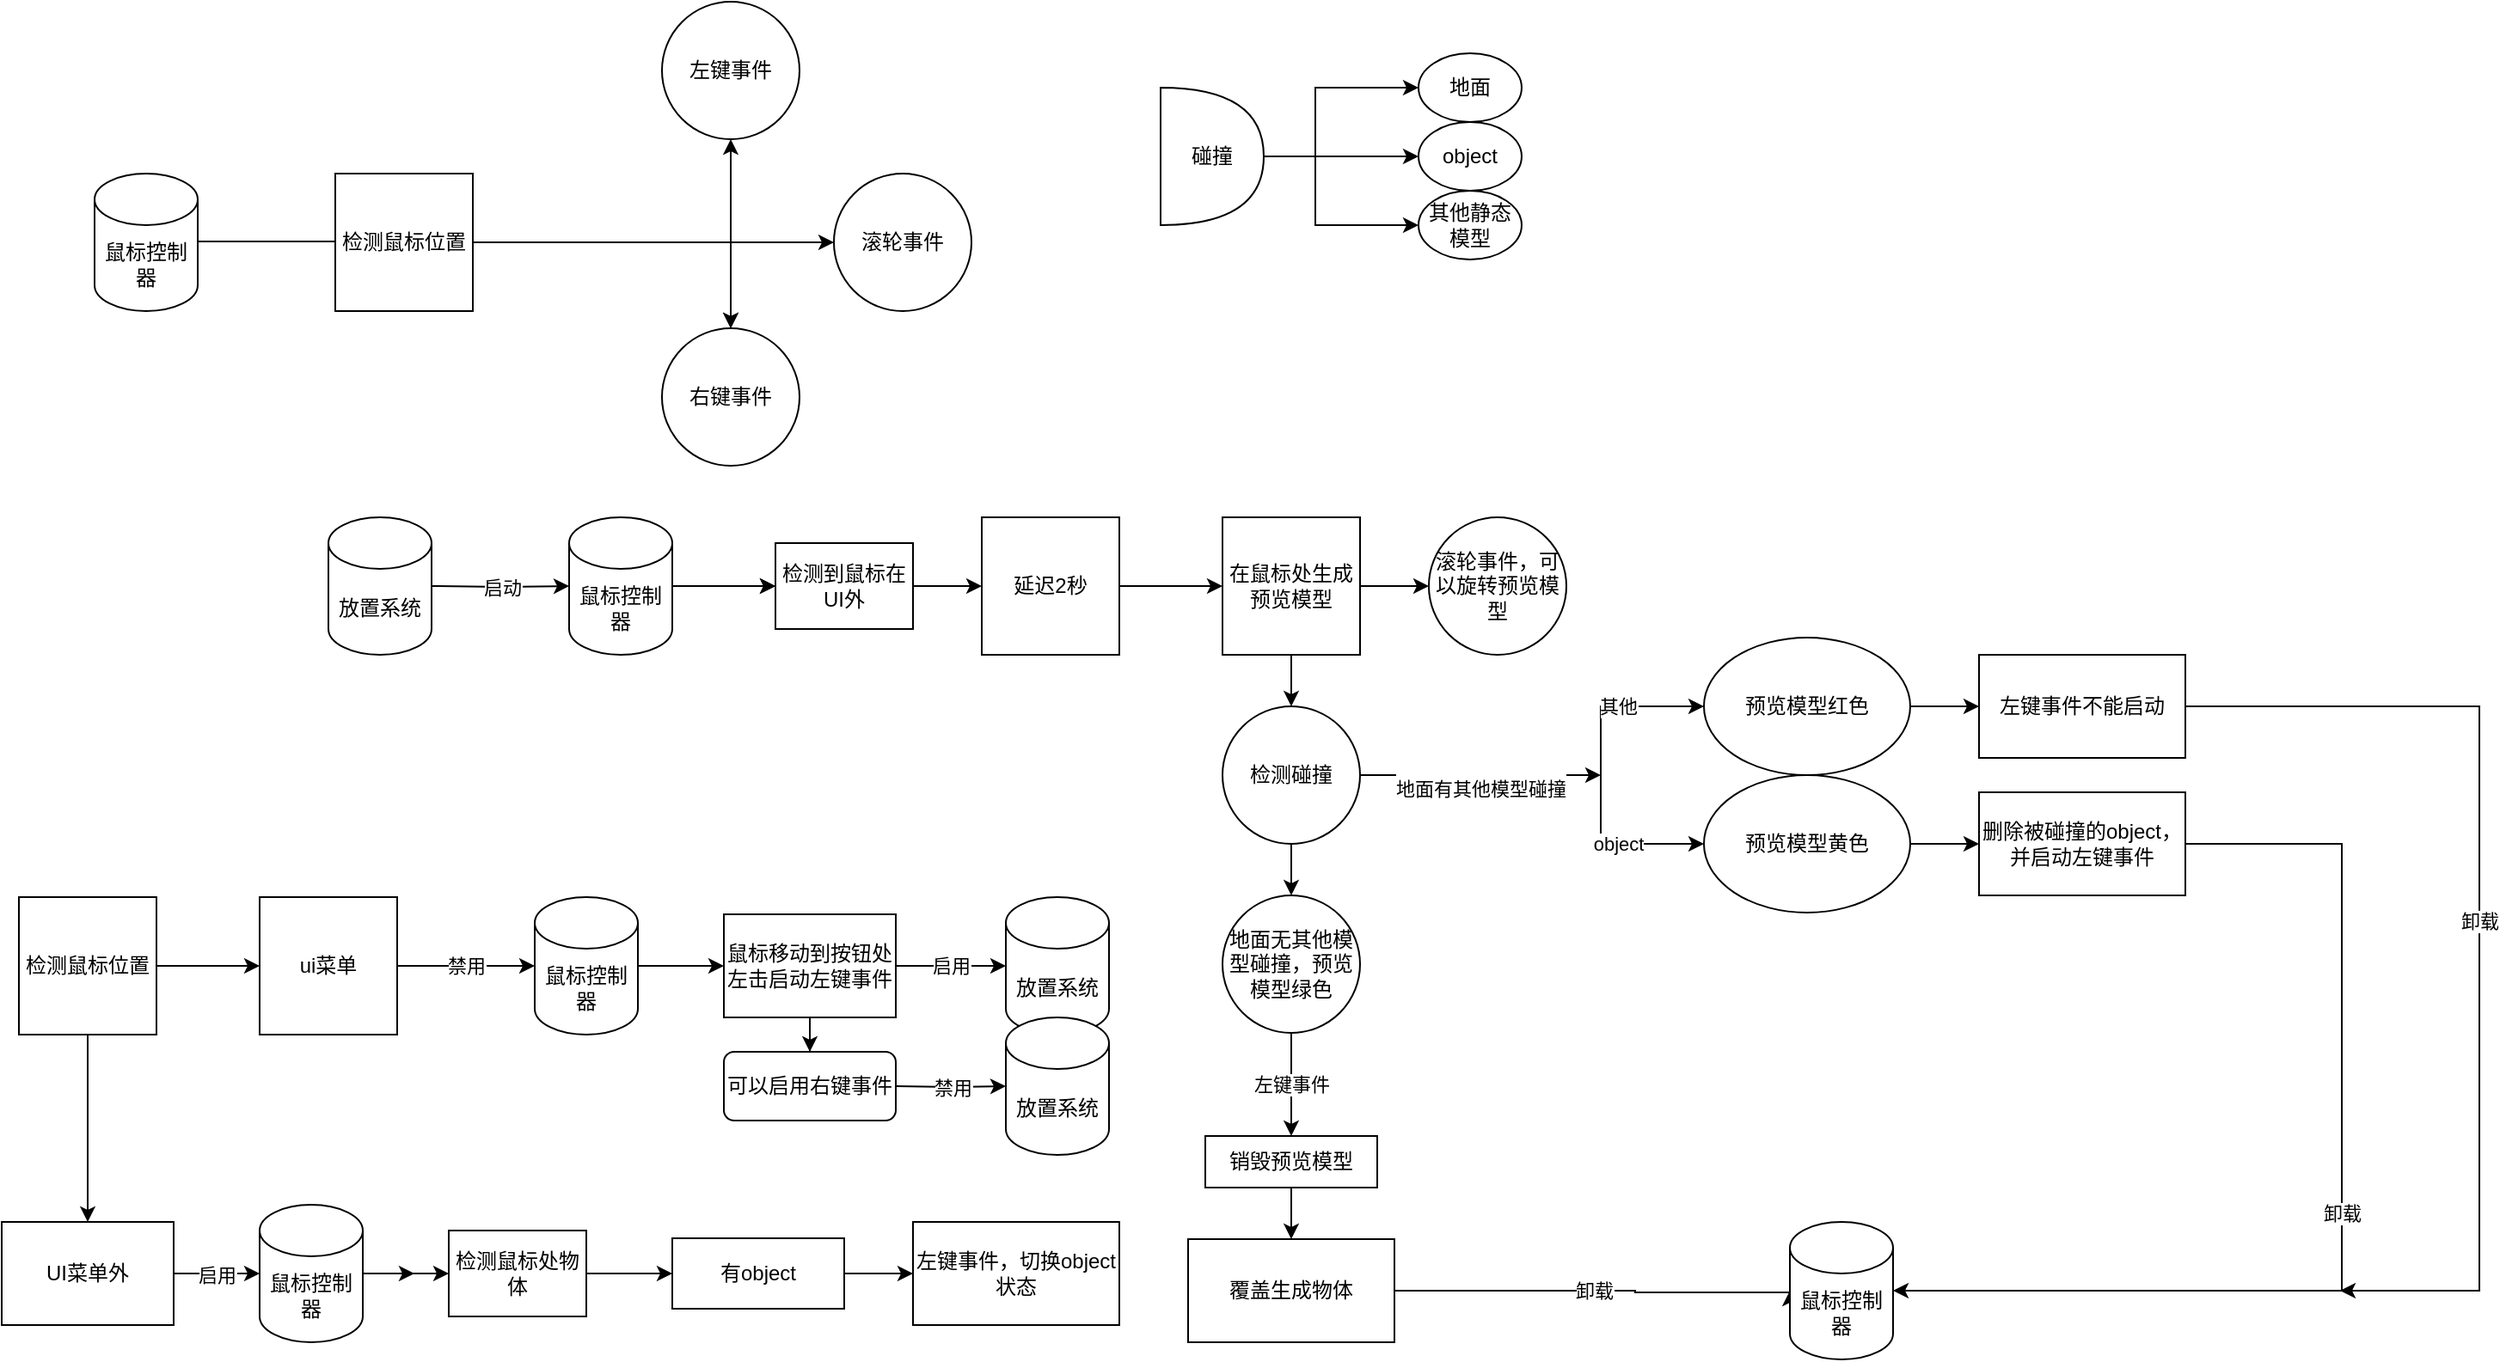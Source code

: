 <mxfile version="21.6.6" type="github">
  <diagram name="第 1 页" id="8MNAU0yJG5AX6V6ZVFFD">
    <mxGraphModel dx="2514" dy="888" grid="1" gridSize="10" guides="1" tooltips="1" connect="1" arrows="1" fold="1" page="1" pageScale="1" pageWidth="827" pageHeight="1169" background="none" math="0" shadow="0">
      <root>
        <mxCell id="0" />
        <mxCell id="1" parent="0" />
        <mxCell id="h7nKiEpYCf7Z-2V8fwSK-26" value="禁用" style="edgeStyle=orthogonalEdgeStyle;rounded=0;orthogonalLoop=1;jettySize=auto;html=1;exitX=1;exitY=0.5;exitDx=0;exitDy=0;" edge="1" parent="1" source="h7nKiEpYCf7Z-2V8fwSK-1" target="h7nKiEpYCf7Z-2V8fwSK-25">
          <mxGeometry relative="1" as="geometry" />
        </mxCell>
        <mxCell id="h7nKiEpYCf7Z-2V8fwSK-1" value="ui菜单" style="whiteSpace=wrap;html=1;aspect=fixed;" vertex="1" parent="1">
          <mxGeometry x="-320" y="521" width="80" height="80" as="geometry" />
        </mxCell>
        <mxCell id="h7nKiEpYCf7Z-2V8fwSK-7" value="" style="edgeStyle=orthogonalEdgeStyle;rounded=0;orthogonalLoop=1;jettySize=auto;html=1;" edge="1" parent="1">
          <mxGeometry relative="1" as="geometry">
            <mxPoint x="-396" y="139.5" as="sourcePoint" />
            <mxPoint x="-256" y="139.5" as="targetPoint" />
          </mxGeometry>
        </mxCell>
        <mxCell id="h7nKiEpYCf7Z-2V8fwSK-10" value="" style="edgeStyle=orthogonalEdgeStyle;rounded=0;orthogonalLoop=1;jettySize=auto;html=1;" edge="1" parent="1" source="h7nKiEpYCf7Z-2V8fwSK-8" target="h7nKiEpYCf7Z-2V8fwSK-9">
          <mxGeometry relative="1" as="geometry" />
        </mxCell>
        <mxCell id="h7nKiEpYCf7Z-2V8fwSK-12" value="" style="edgeStyle=orthogonalEdgeStyle;rounded=0;orthogonalLoop=1;jettySize=auto;html=1;" edge="1" parent="1" source="h7nKiEpYCf7Z-2V8fwSK-8" target="h7nKiEpYCf7Z-2V8fwSK-11">
          <mxGeometry relative="1" as="geometry" />
        </mxCell>
        <mxCell id="h7nKiEpYCf7Z-2V8fwSK-13" value="" style="edgeStyle=orthogonalEdgeStyle;rounded=0;orthogonalLoop=1;jettySize=auto;html=1;" edge="1" parent="1" source="h7nKiEpYCf7Z-2V8fwSK-8" target="h7nKiEpYCf7Z-2V8fwSK-11">
          <mxGeometry relative="1" as="geometry" />
        </mxCell>
        <mxCell id="h7nKiEpYCf7Z-2V8fwSK-15" value="" style="edgeStyle=orthogonalEdgeStyle;rounded=0;orthogonalLoop=1;jettySize=auto;html=1;" edge="1" parent="1" source="h7nKiEpYCf7Z-2V8fwSK-8" target="h7nKiEpYCf7Z-2V8fwSK-14">
          <mxGeometry relative="1" as="geometry" />
        </mxCell>
        <mxCell id="h7nKiEpYCf7Z-2V8fwSK-8" value="检测鼠标位置" style="whiteSpace=wrap;html=1;aspect=fixed;" vertex="1" parent="1">
          <mxGeometry x="-276" y="100" width="80" height="80" as="geometry" />
        </mxCell>
        <mxCell id="h7nKiEpYCf7Z-2V8fwSK-9" value="左键事件" style="ellipse;whiteSpace=wrap;html=1;" vertex="1" parent="1">
          <mxGeometry x="-86" width="80" height="80" as="geometry" />
        </mxCell>
        <mxCell id="h7nKiEpYCf7Z-2V8fwSK-11" value="右键事件" style="ellipse;whiteSpace=wrap;html=1;" vertex="1" parent="1">
          <mxGeometry x="-86" y="190" width="80" height="80" as="geometry" />
        </mxCell>
        <mxCell id="h7nKiEpYCf7Z-2V8fwSK-14" value="滚轮事件" style="ellipse;whiteSpace=wrap;html=1;" vertex="1" parent="1">
          <mxGeometry x="14" y="100" width="80" height="80" as="geometry" />
        </mxCell>
        <mxCell id="h7nKiEpYCf7Z-2V8fwSK-85" value="启动" style="edgeStyle=orthogonalEdgeStyle;rounded=0;orthogonalLoop=1;jettySize=auto;html=1;exitX=1;exitY=0.5;exitDx=0;exitDy=0;" edge="1" parent="1" target="h7nKiEpYCf7Z-2V8fwSK-84">
          <mxGeometry relative="1" as="geometry">
            <mxPoint x="-220" y="340" as="sourcePoint" />
          </mxGeometry>
        </mxCell>
        <mxCell id="h7nKiEpYCf7Z-2V8fwSK-35" value="" style="edgeStyle=orthogonalEdgeStyle;rounded=0;orthogonalLoop=1;jettySize=auto;html=1;" edge="1" parent="1" source="h7nKiEpYCf7Z-2V8fwSK-19" target="h7nKiEpYCf7Z-2V8fwSK-34">
          <mxGeometry relative="1" as="geometry" />
        </mxCell>
        <mxCell id="h7nKiEpYCf7Z-2V8fwSK-80" value="" style="edgeStyle=orthogonalEdgeStyle;rounded=0;orthogonalLoop=1;jettySize=auto;html=1;" edge="1" parent="1" source="h7nKiEpYCf7Z-2V8fwSK-19" target="h7nKiEpYCf7Z-2V8fwSK-79">
          <mxGeometry relative="1" as="geometry" />
        </mxCell>
        <mxCell id="h7nKiEpYCf7Z-2V8fwSK-19" value="在鼠标处生成预览模型" style="whiteSpace=wrap;html=1;aspect=fixed;" vertex="1" parent="1">
          <mxGeometry x="240" y="300" width="80" height="80" as="geometry" />
        </mxCell>
        <mxCell id="h7nKiEpYCf7Z-2V8fwSK-91" style="edgeStyle=orthogonalEdgeStyle;rounded=0;orthogonalLoop=1;jettySize=auto;html=1;exitX=1;exitY=0.5;exitDx=0;exitDy=0;entryX=0;entryY=0.5;entryDx=0;entryDy=0;" edge="1" parent="1" source="h7nKiEpYCf7Z-2V8fwSK-21" target="h7nKiEpYCf7Z-2V8fwSK-1">
          <mxGeometry relative="1" as="geometry" />
        </mxCell>
        <mxCell id="h7nKiEpYCf7Z-2V8fwSK-94" value="" style="edgeStyle=orthogonalEdgeStyle;rounded=0;orthogonalLoop=1;jettySize=auto;html=1;" edge="1" parent="1" source="h7nKiEpYCf7Z-2V8fwSK-21" target="h7nKiEpYCf7Z-2V8fwSK-93">
          <mxGeometry relative="1" as="geometry" />
        </mxCell>
        <mxCell id="h7nKiEpYCf7Z-2V8fwSK-21" value="检测鼠标位置" style="whiteSpace=wrap;html=1;aspect=fixed;" vertex="1" parent="1">
          <mxGeometry x="-460" y="521" width="80" height="80" as="geometry" />
        </mxCell>
        <mxCell id="h7nKiEpYCf7Z-2V8fwSK-24" value="鼠标控制器" style="shape=cylinder3;whiteSpace=wrap;html=1;boundedLbl=1;backgroundOutline=1;size=15;" vertex="1" parent="1">
          <mxGeometry x="-416" y="100" width="60" height="80" as="geometry" />
        </mxCell>
        <mxCell id="h7nKiEpYCf7Z-2V8fwSK-28" value="" style="edgeStyle=orthogonalEdgeStyle;rounded=0;orthogonalLoop=1;jettySize=auto;html=1;" edge="1" parent="1" source="h7nKiEpYCf7Z-2V8fwSK-25" target="h7nKiEpYCf7Z-2V8fwSK-27">
          <mxGeometry relative="1" as="geometry" />
        </mxCell>
        <mxCell id="h7nKiEpYCf7Z-2V8fwSK-25" value="鼠标控制器" style="shape=cylinder3;whiteSpace=wrap;html=1;boundedLbl=1;backgroundOutline=1;size=15;" vertex="1" parent="1">
          <mxGeometry x="-160" y="521" width="60" height="80" as="geometry" />
        </mxCell>
        <mxCell id="h7nKiEpYCf7Z-2V8fwSK-102" value="启用" style="edgeStyle=orthogonalEdgeStyle;rounded=0;orthogonalLoop=1;jettySize=auto;html=1;exitX=1;exitY=0.5;exitDx=0;exitDy=0;entryX=0;entryY=0.5;entryDx=0;entryDy=0;entryPerimeter=0;" edge="1" parent="1" source="h7nKiEpYCf7Z-2V8fwSK-27" target="h7nKiEpYCf7Z-2V8fwSK-100">
          <mxGeometry relative="1" as="geometry" />
        </mxCell>
        <mxCell id="h7nKiEpYCf7Z-2V8fwSK-104" value="" style="edgeStyle=orthogonalEdgeStyle;rounded=0;orthogonalLoop=1;jettySize=auto;html=1;" edge="1" parent="1" source="h7nKiEpYCf7Z-2V8fwSK-27" target="h7nKiEpYCf7Z-2V8fwSK-103">
          <mxGeometry relative="1" as="geometry" />
        </mxCell>
        <mxCell id="h7nKiEpYCf7Z-2V8fwSK-27" value="&lt;div&gt;鼠标移动到按钮处&lt;/div&gt;&lt;div&gt;左击启动左键事件&lt;br&gt;&lt;/div&gt;" style="whiteSpace=wrap;html=1;" vertex="1" parent="1">
          <mxGeometry x="-50" y="531" width="100" height="60" as="geometry" />
        </mxCell>
        <mxCell id="h7nKiEpYCf7Z-2V8fwSK-39" value="&lt;br&gt;地面有其他模型碰撞&lt;br&gt;" style="edgeStyle=orthogonalEdgeStyle;rounded=0;orthogonalLoop=1;jettySize=auto;html=1;" edge="1" parent="1" source="h7nKiEpYCf7Z-2V8fwSK-34">
          <mxGeometry relative="1" as="geometry">
            <mxPoint x="460" y="450" as="targetPoint" />
          </mxGeometry>
        </mxCell>
        <mxCell id="h7nKiEpYCf7Z-2V8fwSK-41" value="" style="edgeStyle=orthogonalEdgeStyle;rounded=0;orthogonalLoop=1;jettySize=auto;html=1;" edge="1" parent="1" source="h7nKiEpYCf7Z-2V8fwSK-34" target="h7nKiEpYCf7Z-2V8fwSK-40">
          <mxGeometry relative="1" as="geometry" />
        </mxCell>
        <mxCell id="h7nKiEpYCf7Z-2V8fwSK-34" value="检测碰撞" style="ellipse;whiteSpace=wrap;html=1;" vertex="1" parent="1">
          <mxGeometry x="240" y="410" width="80" height="80" as="geometry" />
        </mxCell>
        <mxCell id="h7nKiEpYCf7Z-2V8fwSK-98" style="edgeStyle=orthogonalEdgeStyle;rounded=0;orthogonalLoop=1;jettySize=auto;html=1;exitX=1;exitY=0.5;exitDx=0;exitDy=0;entryX=0;entryY=0.5;entryDx=0;entryDy=0;" edge="1" parent="1" source="h7nKiEpYCf7Z-2V8fwSK-36" target="h7nKiEpYCf7Z-2V8fwSK-19">
          <mxGeometry relative="1" as="geometry" />
        </mxCell>
        <mxCell id="h7nKiEpYCf7Z-2V8fwSK-36" value="延迟2秒" style="whiteSpace=wrap;html=1;aspect=fixed;" vertex="1" parent="1">
          <mxGeometry x="100" y="300" width="80" height="80" as="geometry" />
        </mxCell>
        <mxCell id="h7nKiEpYCf7Z-2V8fwSK-47" value="左键事件" style="edgeStyle=orthogonalEdgeStyle;rounded=0;orthogonalLoop=1;jettySize=auto;html=1;" edge="1" parent="1" source="h7nKiEpYCf7Z-2V8fwSK-40" target="h7nKiEpYCf7Z-2V8fwSK-46">
          <mxGeometry relative="1" as="geometry" />
        </mxCell>
        <mxCell id="h7nKiEpYCf7Z-2V8fwSK-40" value="地面无其他模型碰撞，预览模型绿色" style="ellipse;whiteSpace=wrap;html=1;" vertex="1" parent="1">
          <mxGeometry x="240" y="520" width="80" height="80" as="geometry" />
        </mxCell>
        <mxCell id="h7nKiEpYCf7Z-2V8fwSK-49" value="" style="edgeStyle=orthogonalEdgeStyle;rounded=0;orthogonalLoop=1;jettySize=auto;html=1;" edge="1" parent="1" source="h7nKiEpYCf7Z-2V8fwSK-46" target="h7nKiEpYCf7Z-2V8fwSK-48">
          <mxGeometry relative="1" as="geometry" />
        </mxCell>
        <mxCell id="h7nKiEpYCf7Z-2V8fwSK-46" value="销毁预览模型" style="whiteSpace=wrap;html=1;" vertex="1" parent="1">
          <mxGeometry x="230" y="660" width="100" height="30" as="geometry" />
        </mxCell>
        <mxCell id="h7nKiEpYCf7Z-2V8fwSK-90" value="卸载" style="edgeStyle=orthogonalEdgeStyle;rounded=0;orthogonalLoop=1;jettySize=auto;html=1;exitX=1;exitY=0.5;exitDx=0;exitDy=0;" edge="1" parent="1" source="h7nKiEpYCf7Z-2V8fwSK-48">
          <mxGeometry relative="1" as="geometry">
            <mxPoint x="570" y="750" as="targetPoint" />
            <Array as="points">
              <mxPoint x="480" y="750" />
              <mxPoint x="480" y="751" />
            </Array>
          </mxGeometry>
        </mxCell>
        <mxCell id="h7nKiEpYCf7Z-2V8fwSK-48" value="覆盖生成物体" style="whiteSpace=wrap;html=1;" vertex="1" parent="1">
          <mxGeometry x="220" y="720" width="120" height="60" as="geometry" />
        </mxCell>
        <mxCell id="h7nKiEpYCf7Z-2V8fwSK-51" value="碰撞" style="shape=or;whiteSpace=wrap;html=1;" vertex="1" parent="1">
          <mxGeometry x="204" y="50" width="60" height="80" as="geometry" />
        </mxCell>
        <mxCell id="h7nKiEpYCf7Z-2V8fwSK-56" value="" style="endArrow=none;html=1;rounded=0;" edge="1" parent="1">
          <mxGeometry width="50" height="50" relative="1" as="geometry">
            <mxPoint x="264" y="90" as="sourcePoint" />
            <mxPoint x="294" y="90" as="targetPoint" />
          </mxGeometry>
        </mxCell>
        <mxCell id="h7nKiEpYCf7Z-2V8fwSK-57" value="" style="endArrow=classic;html=1;rounded=0;" edge="1" parent="1">
          <mxGeometry width="50" height="50" relative="1" as="geometry">
            <mxPoint x="294" y="90" as="sourcePoint" />
            <mxPoint x="354" y="50" as="targetPoint" />
            <Array as="points">
              <mxPoint x="294" y="50" />
            </Array>
          </mxGeometry>
        </mxCell>
        <mxCell id="h7nKiEpYCf7Z-2V8fwSK-58" value="" style="endArrow=classic;html=1;rounded=0;" edge="1" parent="1">
          <mxGeometry width="50" height="50" relative="1" as="geometry">
            <mxPoint x="294" y="90" as="sourcePoint" />
            <mxPoint x="354" y="90" as="targetPoint" />
          </mxGeometry>
        </mxCell>
        <mxCell id="h7nKiEpYCf7Z-2V8fwSK-59" value="" style="endArrow=classic;html=1;rounded=0;" edge="1" parent="1">
          <mxGeometry width="50" height="50" relative="1" as="geometry">
            <mxPoint x="294" y="90" as="sourcePoint" />
            <mxPoint x="354" y="130" as="targetPoint" />
            <Array as="points">
              <mxPoint x="294" y="130" />
            </Array>
          </mxGeometry>
        </mxCell>
        <mxCell id="h7nKiEpYCf7Z-2V8fwSK-60" value="地面" style="ellipse;whiteSpace=wrap;html=1;" vertex="1" parent="1">
          <mxGeometry x="354" y="30" width="60" height="40" as="geometry" />
        </mxCell>
        <mxCell id="h7nKiEpYCf7Z-2V8fwSK-61" value="object" style="ellipse;whiteSpace=wrap;html=1;" vertex="1" parent="1">
          <mxGeometry x="354" y="70" width="60" height="40" as="geometry" />
        </mxCell>
        <mxCell id="h7nKiEpYCf7Z-2V8fwSK-62" value="其他静态模型" style="ellipse;whiteSpace=wrap;html=1;" vertex="1" parent="1">
          <mxGeometry x="354" y="110" width="60" height="40" as="geometry" />
        </mxCell>
        <mxCell id="h7nKiEpYCf7Z-2V8fwSK-63" value="其他" style="endArrow=classic;html=1;rounded=0;" edge="1" parent="1">
          <mxGeometry width="50" height="50" relative="1" as="geometry">
            <mxPoint x="460" y="450" as="sourcePoint" />
            <mxPoint x="520" y="410" as="targetPoint" />
            <Array as="points">
              <mxPoint x="460" y="410" />
            </Array>
          </mxGeometry>
        </mxCell>
        <mxCell id="h7nKiEpYCf7Z-2V8fwSK-65" value="object" style="endArrow=classic;html=1;rounded=0;" edge="1" parent="1">
          <mxGeometry width="50" height="50" relative="1" as="geometry">
            <mxPoint x="460" y="450" as="sourcePoint" />
            <mxPoint x="520" y="490" as="targetPoint" />
            <Array as="points">
              <mxPoint x="460" y="490" />
            </Array>
          </mxGeometry>
        </mxCell>
        <mxCell id="h7nKiEpYCf7Z-2V8fwSK-76" value="" style="edgeStyle=orthogonalEdgeStyle;rounded=0;orthogonalLoop=1;jettySize=auto;html=1;" edge="1" parent="1" source="h7nKiEpYCf7Z-2V8fwSK-68" target="h7nKiEpYCf7Z-2V8fwSK-75">
          <mxGeometry relative="1" as="geometry" />
        </mxCell>
        <mxCell id="h7nKiEpYCf7Z-2V8fwSK-68" value="预览模型红色" style="ellipse;whiteSpace=wrap;html=1;" vertex="1" parent="1">
          <mxGeometry x="520" y="370" width="120" height="80" as="geometry" />
        </mxCell>
        <mxCell id="h7nKiEpYCf7Z-2V8fwSK-78" value="" style="edgeStyle=orthogonalEdgeStyle;rounded=0;orthogonalLoop=1;jettySize=auto;html=1;" edge="1" parent="1" source="h7nKiEpYCf7Z-2V8fwSK-69" target="h7nKiEpYCf7Z-2V8fwSK-77">
          <mxGeometry relative="1" as="geometry" />
        </mxCell>
        <mxCell id="h7nKiEpYCf7Z-2V8fwSK-69" value="预览模型黄色" style="ellipse;whiteSpace=wrap;html=1;" vertex="1" parent="1">
          <mxGeometry x="520" y="450" width="120" height="80" as="geometry" />
        </mxCell>
        <mxCell id="h7nKiEpYCf7Z-2V8fwSK-88" value="卸载" style="edgeStyle=orthogonalEdgeStyle;rounded=0;orthogonalLoop=1;jettySize=auto;html=1;exitX=1;exitY=0.5;exitDx=0;exitDy=0;" edge="1" parent="1" source="h7nKiEpYCf7Z-2V8fwSK-75">
          <mxGeometry relative="1" as="geometry">
            <mxPoint x="890" y="750" as="targetPoint" />
            <Array as="points">
              <mxPoint x="971" y="410" />
            </Array>
          </mxGeometry>
        </mxCell>
        <mxCell id="h7nKiEpYCf7Z-2V8fwSK-75" value="左键事件不能启动" style="whiteSpace=wrap;html=1;" vertex="1" parent="1">
          <mxGeometry x="680" y="380" width="120" height="60" as="geometry" />
        </mxCell>
        <mxCell id="h7nKiEpYCf7Z-2V8fwSK-89" value="卸载" style="edgeStyle=orthogonalEdgeStyle;rounded=0;orthogonalLoop=1;jettySize=auto;html=1;" edge="1" parent="1" source="h7nKiEpYCf7Z-2V8fwSK-77">
          <mxGeometry relative="1" as="geometry">
            <mxPoint x="630" y="750" as="targetPoint" />
            <Array as="points">
              <mxPoint x="891" y="490" />
            </Array>
          </mxGeometry>
        </mxCell>
        <mxCell id="h7nKiEpYCf7Z-2V8fwSK-77" value="删除被碰撞的object，并启动左键事件" style="whiteSpace=wrap;html=1;" vertex="1" parent="1">
          <mxGeometry x="680" y="460" width="120" height="60" as="geometry" />
        </mxCell>
        <mxCell id="h7nKiEpYCf7Z-2V8fwSK-79" value="滚轮事件，可以旋转预览模型" style="ellipse;whiteSpace=wrap;html=1;" vertex="1" parent="1">
          <mxGeometry x="360" y="300" width="80" height="80" as="geometry" />
        </mxCell>
        <mxCell id="h7nKiEpYCf7Z-2V8fwSK-86" style="edgeStyle=orthogonalEdgeStyle;rounded=0;orthogonalLoop=1;jettySize=auto;html=1;exitX=1;exitY=0.5;exitDx=0;exitDy=0;exitPerimeter=0;entryX=0;entryY=0.5;entryDx=0;entryDy=0;" edge="1" parent="1" source="h7nKiEpYCf7Z-2V8fwSK-110" target="h7nKiEpYCf7Z-2V8fwSK-36">
          <mxGeometry relative="1" as="geometry" />
        </mxCell>
        <mxCell id="h7nKiEpYCf7Z-2V8fwSK-111" value="" style="edgeStyle=orthogonalEdgeStyle;rounded=0;orthogonalLoop=1;jettySize=auto;html=1;" edge="1" parent="1" source="h7nKiEpYCf7Z-2V8fwSK-84" target="h7nKiEpYCf7Z-2V8fwSK-110">
          <mxGeometry relative="1" as="geometry" />
        </mxCell>
        <mxCell id="h7nKiEpYCf7Z-2V8fwSK-84" value="鼠标控制器" style="shape=cylinder3;whiteSpace=wrap;html=1;boundedLbl=1;backgroundOutline=1;size=15;" vertex="1" parent="1">
          <mxGeometry x="-140" y="300" width="60" height="80" as="geometry" />
        </mxCell>
        <mxCell id="h7nKiEpYCf7Z-2V8fwSK-87" value="鼠标控制器" style="shape=cylinder3;whiteSpace=wrap;html=1;boundedLbl=1;backgroundOutline=1;size=15;" vertex="1" parent="1">
          <mxGeometry x="570" y="710" width="60" height="80" as="geometry" />
        </mxCell>
        <mxCell id="h7nKiEpYCf7Z-2V8fwSK-96" value="启用" style="edgeStyle=orthogonalEdgeStyle;rounded=0;orthogonalLoop=1;jettySize=auto;html=1;exitX=1;exitY=0.5;exitDx=0;exitDy=0;" edge="1" parent="1" source="h7nKiEpYCf7Z-2V8fwSK-93">
          <mxGeometry relative="1" as="geometry">
            <mxPoint x="-320" y="740" as="targetPoint" />
          </mxGeometry>
        </mxCell>
        <mxCell id="h7nKiEpYCf7Z-2V8fwSK-93" value="UI菜单外" style="whiteSpace=wrap;html=1;" vertex="1" parent="1">
          <mxGeometry x="-470" y="710" width="100" height="60" as="geometry" />
        </mxCell>
        <mxCell id="h7nKiEpYCf7Z-2V8fwSK-114" value="" style="edgeStyle=orthogonalEdgeStyle;rounded=0;orthogonalLoop=1;jettySize=auto;html=1;" edge="1" parent="1" source="h7nKiEpYCf7Z-2V8fwSK-97">
          <mxGeometry relative="1" as="geometry">
            <mxPoint x="-230" y="740" as="targetPoint" />
          </mxGeometry>
        </mxCell>
        <mxCell id="h7nKiEpYCf7Z-2V8fwSK-116" value="" style="edgeStyle=orthogonalEdgeStyle;rounded=0;orthogonalLoop=1;jettySize=auto;html=1;" edge="1" parent="1" source="h7nKiEpYCf7Z-2V8fwSK-97" target="h7nKiEpYCf7Z-2V8fwSK-115">
          <mxGeometry relative="1" as="geometry" />
        </mxCell>
        <mxCell id="h7nKiEpYCf7Z-2V8fwSK-97" value="鼠标控制器" style="shape=cylinder3;whiteSpace=wrap;html=1;boundedLbl=1;backgroundOutline=1;size=15;" vertex="1" parent="1">
          <mxGeometry x="-320" y="700" width="60" height="80" as="geometry" />
        </mxCell>
        <mxCell id="h7nKiEpYCf7Z-2V8fwSK-99" value="放置系统" style="shape=cylinder3;whiteSpace=wrap;html=1;boundedLbl=1;backgroundOutline=1;size=15;" vertex="1" parent="1">
          <mxGeometry x="-280" y="300" width="60" height="80" as="geometry" />
        </mxCell>
        <mxCell id="h7nKiEpYCf7Z-2V8fwSK-100" value="放置系统" style="shape=cylinder3;whiteSpace=wrap;html=1;boundedLbl=1;backgroundOutline=1;size=15;" vertex="1" parent="1">
          <mxGeometry x="114" y="521" width="60" height="80" as="geometry" />
        </mxCell>
        <mxCell id="h7nKiEpYCf7Z-2V8fwSK-103" value="可以启用右键事件" style="rounded=1;whiteSpace=wrap;html=1;" vertex="1" parent="1">
          <mxGeometry x="-50" y="611" width="100" height="40" as="geometry" />
        </mxCell>
        <mxCell id="h7nKiEpYCf7Z-2V8fwSK-108" value="禁用" style="edgeStyle=orthogonalEdgeStyle;rounded=0;orthogonalLoop=1;jettySize=auto;html=1;exitX=1;exitY=0.5;exitDx=0;exitDy=0;entryX=0;entryY=0.5;entryDx=0;entryDy=0;entryPerimeter=0;" edge="1" target="h7nKiEpYCf7Z-2V8fwSK-109" parent="1">
          <mxGeometry relative="1" as="geometry">
            <mxPoint x="50" y="631" as="sourcePoint" />
          </mxGeometry>
        </mxCell>
        <mxCell id="h7nKiEpYCf7Z-2V8fwSK-109" value="放置系统" style="shape=cylinder3;whiteSpace=wrap;html=1;boundedLbl=1;backgroundOutline=1;size=15;" vertex="1" parent="1">
          <mxGeometry x="114" y="591" width="60" height="80" as="geometry" />
        </mxCell>
        <mxCell id="h7nKiEpYCf7Z-2V8fwSK-112" value="" style="edgeStyle=orthogonalEdgeStyle;rounded=0;orthogonalLoop=1;jettySize=auto;html=1;exitX=1;exitY=0.5;exitDx=0;exitDy=0;exitPerimeter=0;entryX=0;entryY=0.5;entryDx=0;entryDy=0;" edge="1" parent="1" source="h7nKiEpYCf7Z-2V8fwSK-84" target="h7nKiEpYCf7Z-2V8fwSK-110">
          <mxGeometry relative="1" as="geometry">
            <mxPoint x="-80" y="340" as="sourcePoint" />
            <mxPoint x="100" y="340" as="targetPoint" />
          </mxGeometry>
        </mxCell>
        <mxCell id="h7nKiEpYCf7Z-2V8fwSK-110" value="检测到鼠标在UI外" style="whiteSpace=wrap;html=1;" vertex="1" parent="1">
          <mxGeometry x="-20" y="315" width="80" height="50" as="geometry" />
        </mxCell>
        <mxCell id="h7nKiEpYCf7Z-2V8fwSK-121" value="" style="edgeStyle=orthogonalEdgeStyle;rounded=0;orthogonalLoop=1;jettySize=auto;html=1;" edge="1" parent="1" source="h7nKiEpYCf7Z-2V8fwSK-115" target="h7nKiEpYCf7Z-2V8fwSK-120">
          <mxGeometry relative="1" as="geometry" />
        </mxCell>
        <mxCell id="h7nKiEpYCf7Z-2V8fwSK-115" value="检测鼠标处物体" style="whiteSpace=wrap;html=1;" vertex="1" parent="1">
          <mxGeometry x="-210" y="715" width="80" height="50" as="geometry" />
        </mxCell>
        <mxCell id="h7nKiEpYCf7Z-2V8fwSK-123" value="" style="edgeStyle=orthogonalEdgeStyle;rounded=0;orthogonalLoop=1;jettySize=auto;html=1;" edge="1" parent="1" source="h7nKiEpYCf7Z-2V8fwSK-120" target="h7nKiEpYCf7Z-2V8fwSK-122">
          <mxGeometry relative="1" as="geometry" />
        </mxCell>
        <mxCell id="h7nKiEpYCf7Z-2V8fwSK-120" value="有object" style="whiteSpace=wrap;html=1;" vertex="1" parent="1">
          <mxGeometry x="-80" y="719.5" width="100" height="41" as="geometry" />
        </mxCell>
        <mxCell id="h7nKiEpYCf7Z-2V8fwSK-122" value="左键事件，切换object状态" style="whiteSpace=wrap;html=1;" vertex="1" parent="1">
          <mxGeometry x="60" y="710" width="120" height="60" as="geometry" />
        </mxCell>
      </root>
    </mxGraphModel>
  </diagram>
</mxfile>

